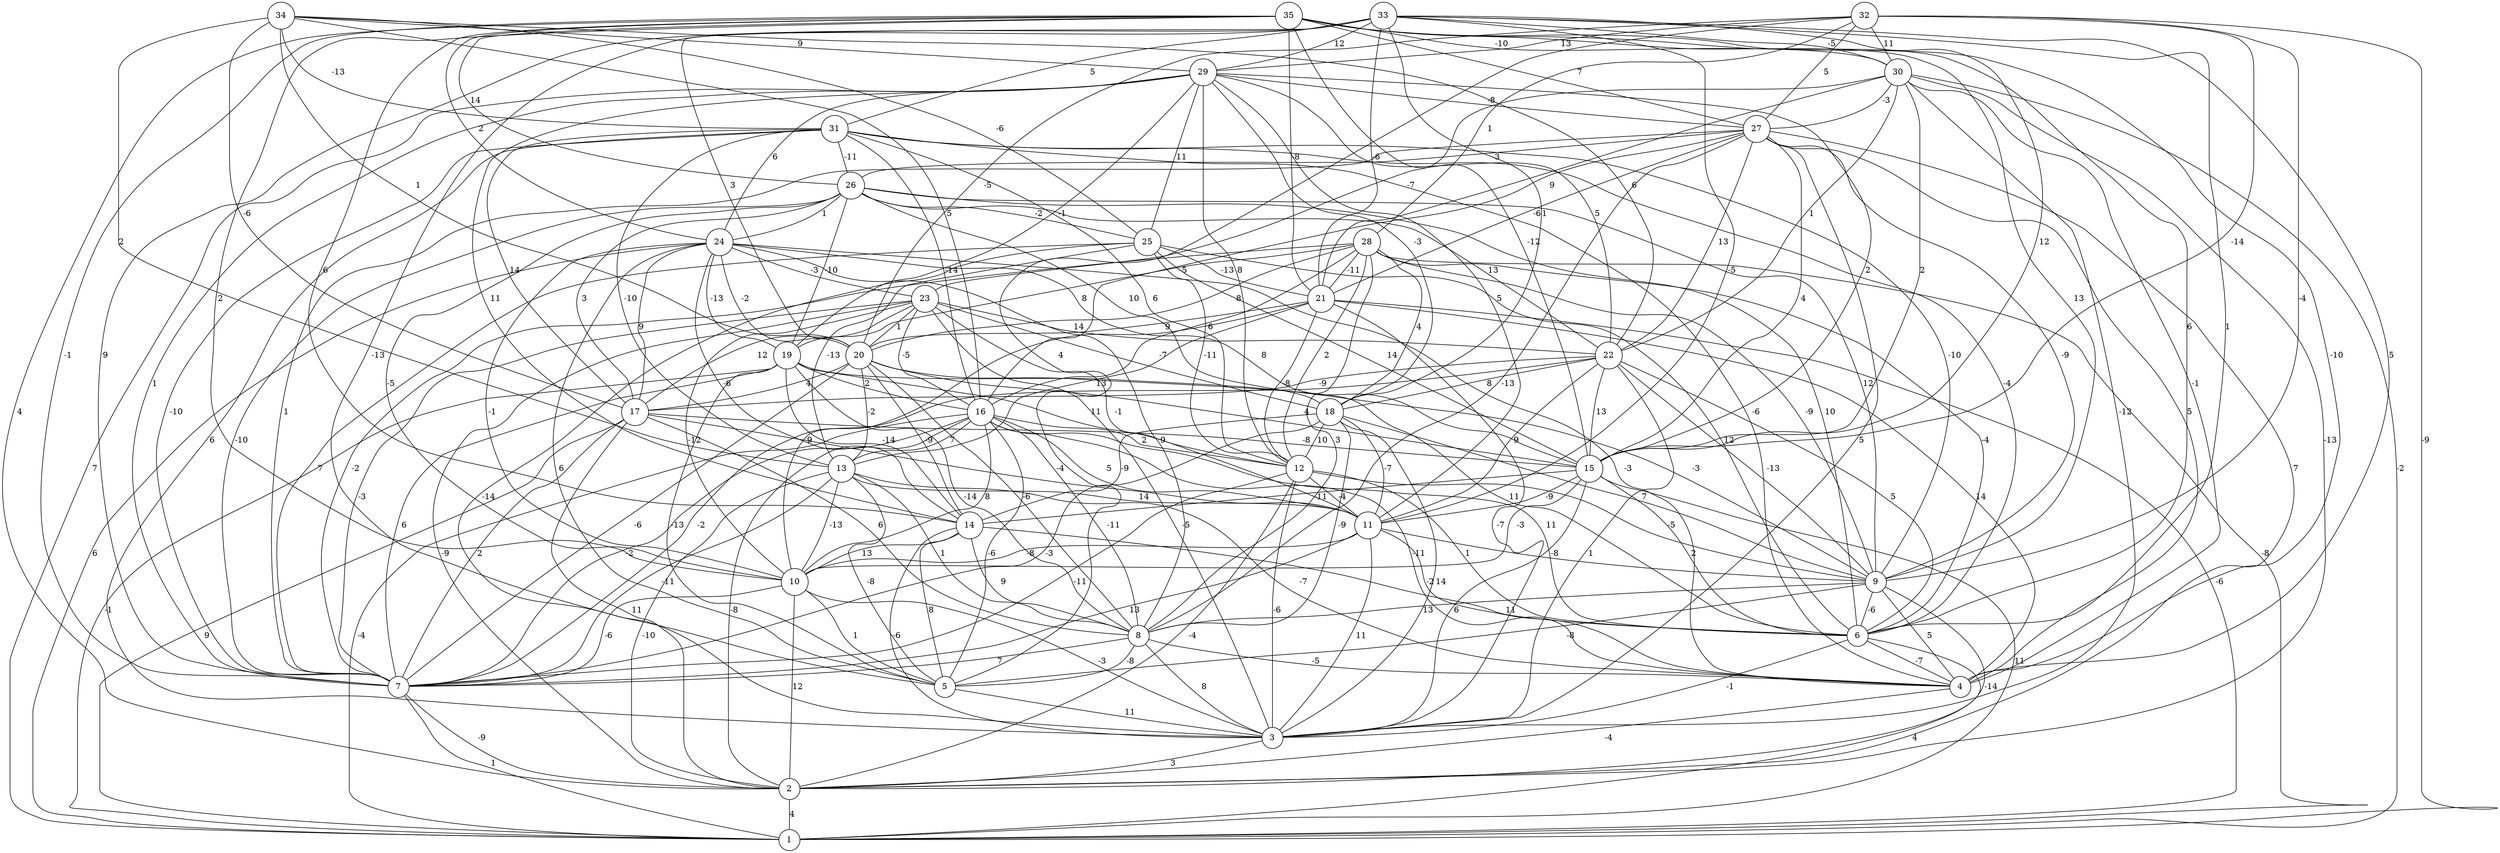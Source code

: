 graph { 
	 fontname="Helvetica,Arial,sans-serif" 
	 node [shape = circle]; 
	 35 -- 2 [label = "4"];
	 35 -- 4 [label = "-10"];
	 35 -- 6 [label = "6"];
	 35 -- 7 [label = "-1"];
	 35 -- 9 [label = "13"];
	 35 -- 10 [label = "2"];
	 35 -- 14 [label = "6"];
	 35 -- 15 [label = "-12"];
	 35 -- 21 [label = "-8"];
	 35 -- 24 [label = "2"];
	 35 -- 26 [label = "14"];
	 35 -- 27 [label = "7"];
	 35 -- 30 [label = "-10"];
	 34 -- 13 [label = "2"];
	 34 -- 16 [label = "5"];
	 34 -- 17 [label = "-6"];
	 34 -- 20 [label = "1"];
	 34 -- 22 [label = "6"];
	 34 -- 25 [label = "-6"];
	 34 -- 29 [label = "9"];
	 34 -- 31 [label = "-13"];
	 33 -- 4 [label = "5"];
	 33 -- 5 [label = "-13"];
	 33 -- 6 [label = "1"];
	 33 -- 7 [label = "9"];
	 33 -- 11 [label = "-5"];
	 33 -- 15 [label = "12"];
	 33 -- 18 [label = "1"];
	 33 -- 20 [label = "3"];
	 33 -- 21 [label = "-6"];
	 33 -- 29 [label = "12"];
	 33 -- 30 [label = "-5"];
	 33 -- 31 [label = "5"];
	 32 -- 1 [label = "-9"];
	 32 -- 5 [label = "4"];
	 32 -- 9 [label = "-4"];
	 32 -- 15 [label = "-14"];
	 32 -- 20 [label = "-5"];
	 32 -- 27 [label = "5"];
	 32 -- 28 [label = "1"];
	 32 -- 29 [label = "13"];
	 32 -- 30 [label = "11"];
	 31 -- 3 [label = "6"];
	 31 -- 4 [label = "-6"];
	 31 -- 6 [label = "-4"];
	 31 -- 7 [label = "-10"];
	 31 -- 9 [label = "-10"];
	 31 -- 12 [label = "6"];
	 31 -- 13 [label = "-10"];
	 31 -- 16 [label = "-14"];
	 31 -- 17 [label = "14"];
	 31 -- 26 [label = "-11"];
	 30 -- 1 [label = "-2"];
	 30 -- 2 [label = "-13"];
	 30 -- 3 [label = "-12"];
	 30 -- 4 [label = "-1"];
	 30 -- 15 [label = "2"];
	 30 -- 21 [label = "9"];
	 30 -- 22 [label = "1"];
	 30 -- 23 [label = "-7"];
	 30 -- 27 [label = "-3"];
	 29 -- 1 [label = "7"];
	 29 -- 7 [label = "1"];
	 29 -- 11 [label = "5"];
	 29 -- 12 [label = "8"];
	 29 -- 14 [label = "11"];
	 29 -- 15 [label = "2"];
	 29 -- 18 [label = "-3"];
	 29 -- 19 [label = "-1"];
	 29 -- 22 [label = "5"];
	 29 -- 24 [label = "6"];
	 29 -- 25 [label = "11"];
	 29 -- 27 [label = "-8"];
	 28 -- 1 [label = "-8"];
	 28 -- 6 [label = "-4"];
	 28 -- 7 [label = "-2"];
	 28 -- 8 [label = "3"];
	 28 -- 9 [label = "-9"];
	 28 -- 12 [label = "2"];
	 28 -- 16 [label = "6"];
	 28 -- 18 [label = "4"];
	 28 -- 19 [label = "8"];
	 28 -- 20 [label = "8"];
	 28 -- 21 [label = "-11"];
	 27 -- 2 [label = "7"];
	 27 -- 3 [label = "5"];
	 27 -- 4 [label = "5"];
	 27 -- 7 [label = "1"];
	 27 -- 8 [label = "-13"];
	 27 -- 9 [label = "-9"];
	 27 -- 15 [label = "4"];
	 27 -- 16 [label = "-5"];
	 27 -- 21 [label = "-6"];
	 27 -- 22 [label = "13"];
	 27 -- 26 [label = "-3"];
	 26 -- 6 [label = "10"];
	 26 -- 7 [label = "-10"];
	 26 -- 9 [label = "12"];
	 26 -- 10 [label = "-5"];
	 26 -- 17 [label = "3"];
	 26 -- 18 [label = "10"];
	 26 -- 19 [label = "-10"];
	 26 -- 22 [label = "13"];
	 26 -- 24 [label = "1"];
	 26 -- 25 [label = "-2"];
	 25 -- 3 [label = "-14"];
	 25 -- 6 [label = "12"];
	 25 -- 7 [label = "7"];
	 25 -- 12 [label = "-11"];
	 25 -- 13 [label = "-13"];
	 25 -- 15 [label = "14"];
	 25 -- 21 [label = "-13"];
	 24 -- 1 [label = "6"];
	 24 -- 4 [label = "-3"];
	 24 -- 5 [label = "6"];
	 24 -- 8 [label = "9"];
	 24 -- 10 [label = "-1"];
	 24 -- 14 [label = "-6"];
	 24 -- 15 [label = "8"];
	 24 -- 17 [label = "9"];
	 24 -- 19 [label = "-13"];
	 24 -- 20 [label = "-2"];
	 24 -- 23 [label = "-3"];
	 23 -- 2 [label = "-9"];
	 23 -- 3 [label = "-5"];
	 23 -- 7 [label = "-3"];
	 23 -- 10 [label = "-12"];
	 23 -- 11 [label = "-1"];
	 23 -- 16 [label = "-5"];
	 23 -- 17 [label = "12"];
	 23 -- 18 [label = "-7"];
	 23 -- 20 [label = "1"];
	 23 -- 22 [label = "14"];
	 22 -- 3 [label = "1"];
	 22 -- 6 [label = "5"];
	 22 -- 7 [label = "-2"];
	 22 -- 9 [label = "-13"];
	 22 -- 11 [label = "9"];
	 22 -- 15 [label = "13"];
	 22 -- 17 [label = "-9"];
	 22 -- 18 [label = "8"];
	 21 -- 1 [label = "-6"];
	 21 -- 3 [label = "-7"];
	 21 -- 4 [label = "14"];
	 21 -- 10 [label = "9"];
	 21 -- 12 [label = "-8"];
	 21 -- 13 [label = "13"];
	 21 -- 20 [label = "9"];
	 20 -- 6 [label = "11"];
	 20 -- 7 [label = "-6"];
	 20 -- 8 [label = "-6"];
	 20 -- 13 [label = "-2"];
	 20 -- 14 [label = "-9"];
	 20 -- 15 [label = "4"];
	 20 -- 17 [label = "4"];
	 19 -- 1 [label = "-1"];
	 19 -- 5 [label = "-13"];
	 19 -- 7 [label = "6"];
	 19 -- 8 [label = "-14"];
	 19 -- 9 [label = "-3"];
	 19 -- 12 [label = "11"];
	 19 -- 14 [label = "-14"];
	 19 -- 16 [label = "2"];
	 18 -- 3 [label = "14"];
	 18 -- 7 [label = "-3"];
	 18 -- 8 [label = "-9"];
	 18 -- 9 [label = "7"];
	 18 -- 11 [label = "-7"];
	 18 -- 12 [label = "10"];
	 18 -- 14 [label = "-9"];
	 17 -- 1 [label = "9"];
	 17 -- 2 [label = "11"];
	 17 -- 7 [label = "2"];
	 17 -- 8 [label = "6"];
	 17 -- 11 [label = "-4"];
	 17 -- 15 [label = "-8"];
	 16 -- 1 [label = "-4"];
	 16 -- 2 [label = "-8"];
	 16 -- 4 [label = "-11"];
	 16 -- 5 [label = "-6"];
	 16 -- 6 [label = "11"];
	 16 -- 7 [label = "-2"];
	 16 -- 8 [label = "-11"];
	 16 -- 10 [label = "8"];
	 16 -- 11 [label = "5"];
	 16 -- 12 [label = "2"];
	 16 -- 13 [label = "7"];
	 15 -- 1 [label = "11"];
	 15 -- 3 [label = "6"];
	 15 -- 6 [label = "2"];
	 15 -- 10 [label = "-3"];
	 15 -- 11 [label = "-9"];
	 15 -- 14 [label = "-11"];
	 14 -- 3 [label = "-6"];
	 14 -- 5 [label = "8"];
	 14 -- 6 [label = "-2"];
	 14 -- 8 [label = "9"];
	 14 -- 10 [label = "13"];
	 13 -- 2 [label = "-10"];
	 13 -- 4 [label = "-7"];
	 13 -- 5 [label = "-8"];
	 13 -- 7 [label = "-11"];
	 13 -- 8 [label = "1"];
	 13 -- 10 [label = "-13"];
	 13 -- 11 [label = "14"];
	 12 -- 2 [label = "-4"];
	 12 -- 3 [label = "-6"];
	 12 -- 6 [label = "1"];
	 12 -- 7 [label = "-11"];
	 12 -- 9 [label = "-5"];
	 12 -- 11 [label = "-4"];
	 11 -- 3 [label = "11"];
	 11 -- 4 [label = "11"];
	 11 -- 7 [label = "13"];
	 11 -- 9 [label = "-8"];
	 11 -- 10 [label = "-8"];
	 10 -- 2 [label = "12"];
	 10 -- 3 [label = "-3"];
	 10 -- 5 [label = "1"];
	 10 -- 7 [label = "-6"];
	 9 -- 2 [label = "-14"];
	 9 -- 4 [label = "5"];
	 9 -- 5 [label = "-8"];
	 9 -- 6 [label = "-6"];
	 9 -- 8 [label = "13"];
	 8 -- 3 [label = "8"];
	 8 -- 4 [label = "-5"];
	 8 -- 5 [label = "-8"];
	 8 -- 7 [label = "7"];
	 7 -- 1 [label = "1"];
	 7 -- 2 [label = "-9"];
	 6 -- 1 [label = "4"];
	 6 -- 3 [label = "-1"];
	 6 -- 4 [label = "-7"];
	 5 -- 3 [label = "11"];
	 4 -- 2 [label = "-4"];
	 3 -- 2 [label = "3"];
	 2 -- 1 [label = "4"];
	 1;
	 2;
	 3;
	 4;
	 5;
	 6;
	 7;
	 8;
	 9;
	 10;
	 11;
	 12;
	 13;
	 14;
	 15;
	 16;
	 17;
	 18;
	 19;
	 20;
	 21;
	 22;
	 23;
	 24;
	 25;
	 26;
	 27;
	 28;
	 29;
	 30;
	 31;
	 32;
	 33;
	 34;
	 35;
}
